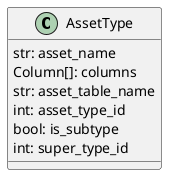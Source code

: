 @startuml asset_type_class

class AssetType {
    str: asset_name
    Column[]: columns
    str: asset_table_name
    int: asset_type_id
    bool: is_subtype
    int: super_type_id
}

@enduml